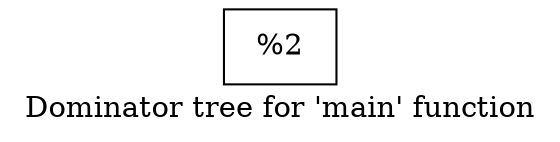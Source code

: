 digraph "Dominator tree for 'main' function" {
	label="Dominator tree for 'main' function";

	Node0x23596e0 [shape=record,label="{%2}"];
}
